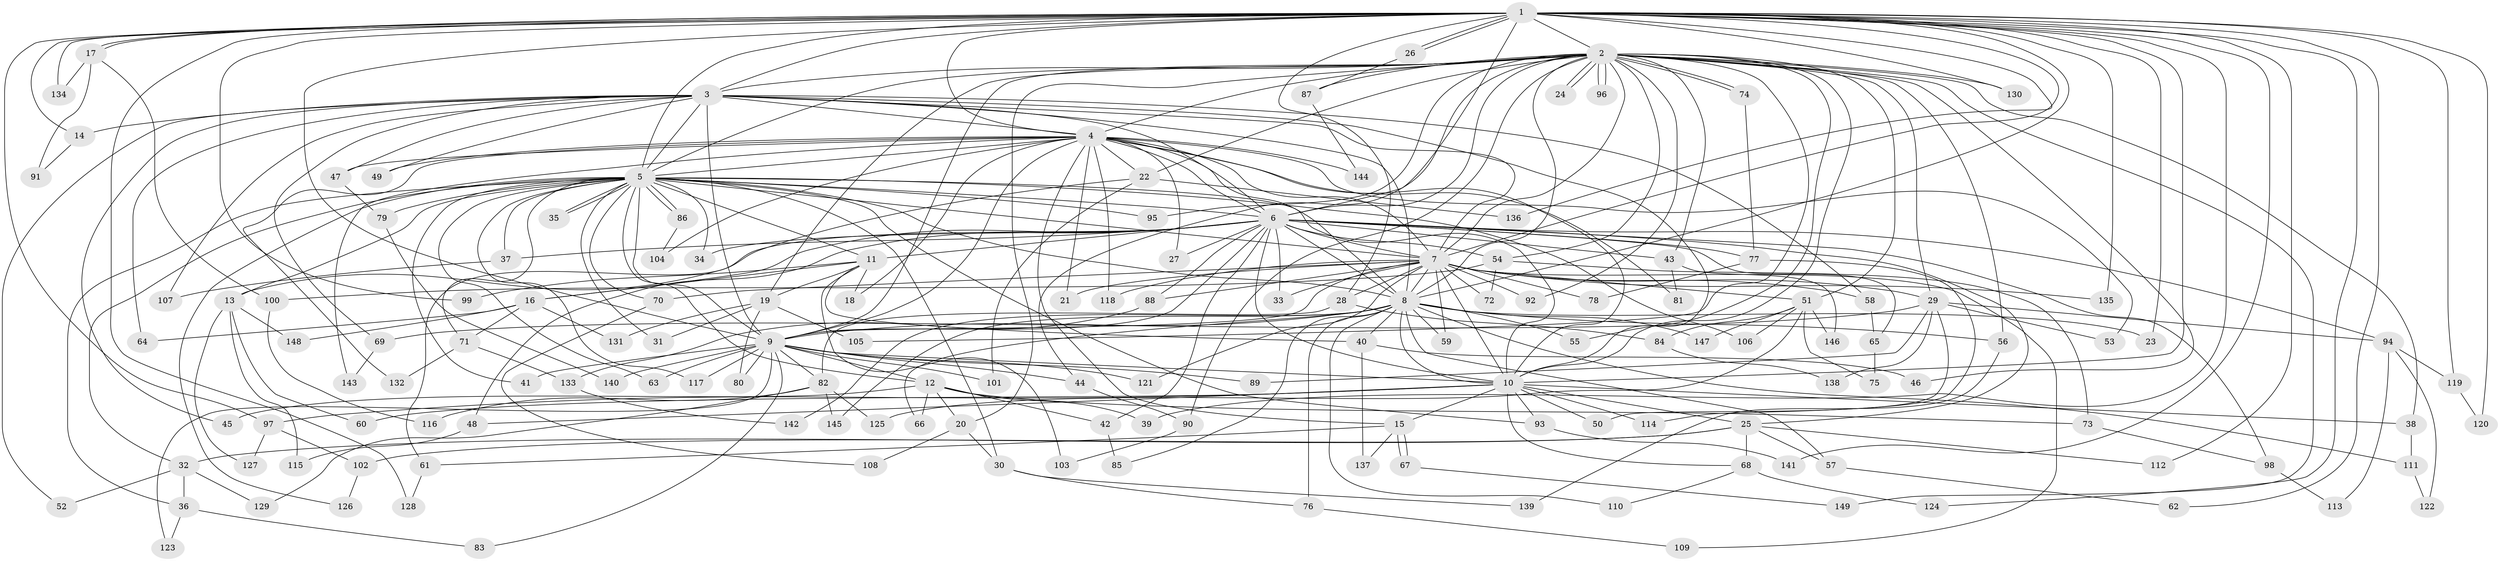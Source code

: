 // Generated by graph-tools (version 1.1) at 2025/35/03/09/25 02:35:03]
// undirected, 149 vertices, 323 edges
graph export_dot {
graph [start="1"]
  node [color=gray90,style=filled];
  1;
  2;
  3;
  4;
  5;
  6;
  7;
  8;
  9;
  10;
  11;
  12;
  13;
  14;
  15;
  16;
  17;
  18;
  19;
  20;
  21;
  22;
  23;
  24;
  25;
  26;
  27;
  28;
  29;
  30;
  31;
  32;
  33;
  34;
  35;
  36;
  37;
  38;
  39;
  40;
  41;
  42;
  43;
  44;
  45;
  46;
  47;
  48;
  49;
  50;
  51;
  52;
  53;
  54;
  55;
  56;
  57;
  58;
  59;
  60;
  61;
  62;
  63;
  64;
  65;
  66;
  67;
  68;
  69;
  70;
  71;
  72;
  73;
  74;
  75;
  76;
  77;
  78;
  79;
  80;
  81;
  82;
  83;
  84;
  85;
  86;
  87;
  88;
  89;
  90;
  91;
  92;
  93;
  94;
  95;
  96;
  97;
  98;
  99;
  100;
  101;
  102;
  103;
  104;
  105;
  106;
  107;
  108;
  109;
  110;
  111;
  112;
  113;
  114;
  115;
  116;
  117;
  118;
  119;
  120;
  121;
  122;
  123;
  124;
  125;
  126;
  127;
  128;
  129;
  130;
  131;
  132;
  133;
  134;
  135;
  136;
  137;
  138;
  139;
  140;
  141;
  142;
  143;
  144;
  145;
  146;
  147;
  148;
  149;
  1 -- 2;
  1 -- 3;
  1 -- 4;
  1 -- 5;
  1 -- 6;
  1 -- 7;
  1 -- 8;
  1 -- 9;
  1 -- 10;
  1 -- 14;
  1 -- 17;
  1 -- 17;
  1 -- 23;
  1 -- 26;
  1 -- 26;
  1 -- 28;
  1 -- 39;
  1 -- 62;
  1 -- 97;
  1 -- 99;
  1 -- 112;
  1 -- 119;
  1 -- 120;
  1 -- 124;
  1 -- 128;
  1 -- 130;
  1 -- 134;
  1 -- 135;
  1 -- 136;
  1 -- 141;
  2 -- 3;
  2 -- 4;
  2 -- 5;
  2 -- 6;
  2 -- 7;
  2 -- 8;
  2 -- 9;
  2 -- 10;
  2 -- 19;
  2 -- 20;
  2 -- 22;
  2 -- 24;
  2 -- 24;
  2 -- 29;
  2 -- 38;
  2 -- 43;
  2 -- 44;
  2 -- 46;
  2 -- 51;
  2 -- 54;
  2 -- 55;
  2 -- 56;
  2 -- 74;
  2 -- 74;
  2 -- 87;
  2 -- 90;
  2 -- 92;
  2 -- 95;
  2 -- 96;
  2 -- 96;
  2 -- 105;
  2 -- 130;
  2 -- 149;
  3 -- 4;
  3 -- 5;
  3 -- 6;
  3 -- 7;
  3 -- 8;
  3 -- 9;
  3 -- 10;
  3 -- 14;
  3 -- 45;
  3 -- 47;
  3 -- 49;
  3 -- 52;
  3 -- 58;
  3 -- 64;
  3 -- 69;
  3 -- 107;
  4 -- 5;
  4 -- 6;
  4 -- 7;
  4 -- 8;
  4 -- 9;
  4 -- 10;
  4 -- 15;
  4 -- 18;
  4 -- 21;
  4 -- 22;
  4 -- 27;
  4 -- 47;
  4 -- 49;
  4 -- 53;
  4 -- 81;
  4 -- 104;
  4 -- 118;
  4 -- 132;
  4 -- 143;
  4 -- 144;
  5 -- 6;
  5 -- 7;
  5 -- 8;
  5 -- 9;
  5 -- 10;
  5 -- 11;
  5 -- 12;
  5 -- 13;
  5 -- 30;
  5 -- 31;
  5 -- 32;
  5 -- 34;
  5 -- 35;
  5 -- 35;
  5 -- 36;
  5 -- 37;
  5 -- 41;
  5 -- 63;
  5 -- 70;
  5 -- 71;
  5 -- 79;
  5 -- 86;
  5 -- 86;
  5 -- 93;
  5 -- 95;
  5 -- 106;
  5 -- 117;
  5 -- 126;
  6 -- 7;
  6 -- 8;
  6 -- 9;
  6 -- 10;
  6 -- 11;
  6 -- 13;
  6 -- 16;
  6 -- 25;
  6 -- 27;
  6 -- 33;
  6 -- 34;
  6 -- 37;
  6 -- 42;
  6 -- 43;
  6 -- 48;
  6 -- 54;
  6 -- 65;
  6 -- 77;
  6 -- 88;
  6 -- 94;
  6 -- 98;
  7 -- 8;
  7 -- 9;
  7 -- 10;
  7 -- 21;
  7 -- 28;
  7 -- 29;
  7 -- 33;
  7 -- 51;
  7 -- 58;
  7 -- 59;
  7 -- 70;
  7 -- 72;
  7 -- 78;
  7 -- 88;
  7 -- 92;
  7 -- 109;
  7 -- 118;
  7 -- 121;
  7 -- 135;
  8 -- 9;
  8 -- 10;
  8 -- 23;
  8 -- 40;
  8 -- 55;
  8 -- 56;
  8 -- 57;
  8 -- 59;
  8 -- 66;
  8 -- 76;
  8 -- 85;
  8 -- 110;
  8 -- 111;
  8 -- 142;
  8 -- 145;
  8 -- 147;
  9 -- 10;
  9 -- 12;
  9 -- 41;
  9 -- 44;
  9 -- 63;
  9 -- 80;
  9 -- 82;
  9 -- 83;
  9 -- 89;
  9 -- 101;
  9 -- 117;
  9 -- 121;
  9 -- 123;
  9 -- 140;
  10 -- 15;
  10 -- 25;
  10 -- 38;
  10 -- 48;
  10 -- 50;
  10 -- 60;
  10 -- 68;
  10 -- 93;
  10 -- 97;
  10 -- 114;
  11 -- 16;
  11 -- 18;
  11 -- 19;
  11 -- 40;
  11 -- 99;
  11 -- 103;
  12 -- 20;
  12 -- 39;
  12 -- 42;
  12 -- 45;
  12 -- 66;
  12 -- 73;
  13 -- 60;
  13 -- 115;
  13 -- 127;
  13 -- 148;
  14 -- 91;
  15 -- 61;
  15 -- 67;
  15 -- 67;
  15 -- 137;
  16 -- 64;
  16 -- 71;
  16 -- 131;
  16 -- 148;
  17 -- 91;
  17 -- 100;
  17 -- 134;
  19 -- 31;
  19 -- 80;
  19 -- 105;
  19 -- 131;
  20 -- 30;
  20 -- 108;
  22 -- 61;
  22 -- 101;
  22 -- 136;
  25 -- 32;
  25 -- 57;
  25 -- 68;
  25 -- 102;
  25 -- 112;
  26 -- 87;
  28 -- 82;
  28 -- 84;
  29 -- 50;
  29 -- 53;
  29 -- 69;
  29 -- 89;
  29 -- 94;
  29 -- 138;
  30 -- 76;
  30 -- 139;
  32 -- 36;
  32 -- 52;
  32 -- 129;
  36 -- 83;
  36 -- 123;
  37 -- 107;
  38 -- 111;
  40 -- 46;
  40 -- 137;
  42 -- 85;
  43 -- 81;
  43 -- 146;
  44 -- 90;
  47 -- 79;
  48 -- 115;
  51 -- 75;
  51 -- 84;
  51 -- 106;
  51 -- 125;
  51 -- 146;
  51 -- 147;
  54 -- 72;
  54 -- 73;
  54 -- 100;
  56 -- 139;
  57 -- 62;
  58 -- 65;
  61 -- 128;
  65 -- 75;
  67 -- 149;
  68 -- 110;
  68 -- 124;
  69 -- 143;
  70 -- 108;
  71 -- 132;
  71 -- 133;
  73 -- 98;
  74 -- 77;
  76 -- 109;
  77 -- 78;
  77 -- 114;
  79 -- 140;
  82 -- 116;
  82 -- 125;
  82 -- 129;
  82 -- 145;
  84 -- 138;
  86 -- 104;
  87 -- 144;
  88 -- 133;
  90 -- 103;
  93 -- 141;
  94 -- 113;
  94 -- 119;
  94 -- 122;
  97 -- 102;
  97 -- 127;
  98 -- 113;
  100 -- 116;
  102 -- 126;
  111 -- 122;
  119 -- 120;
  133 -- 142;
}
